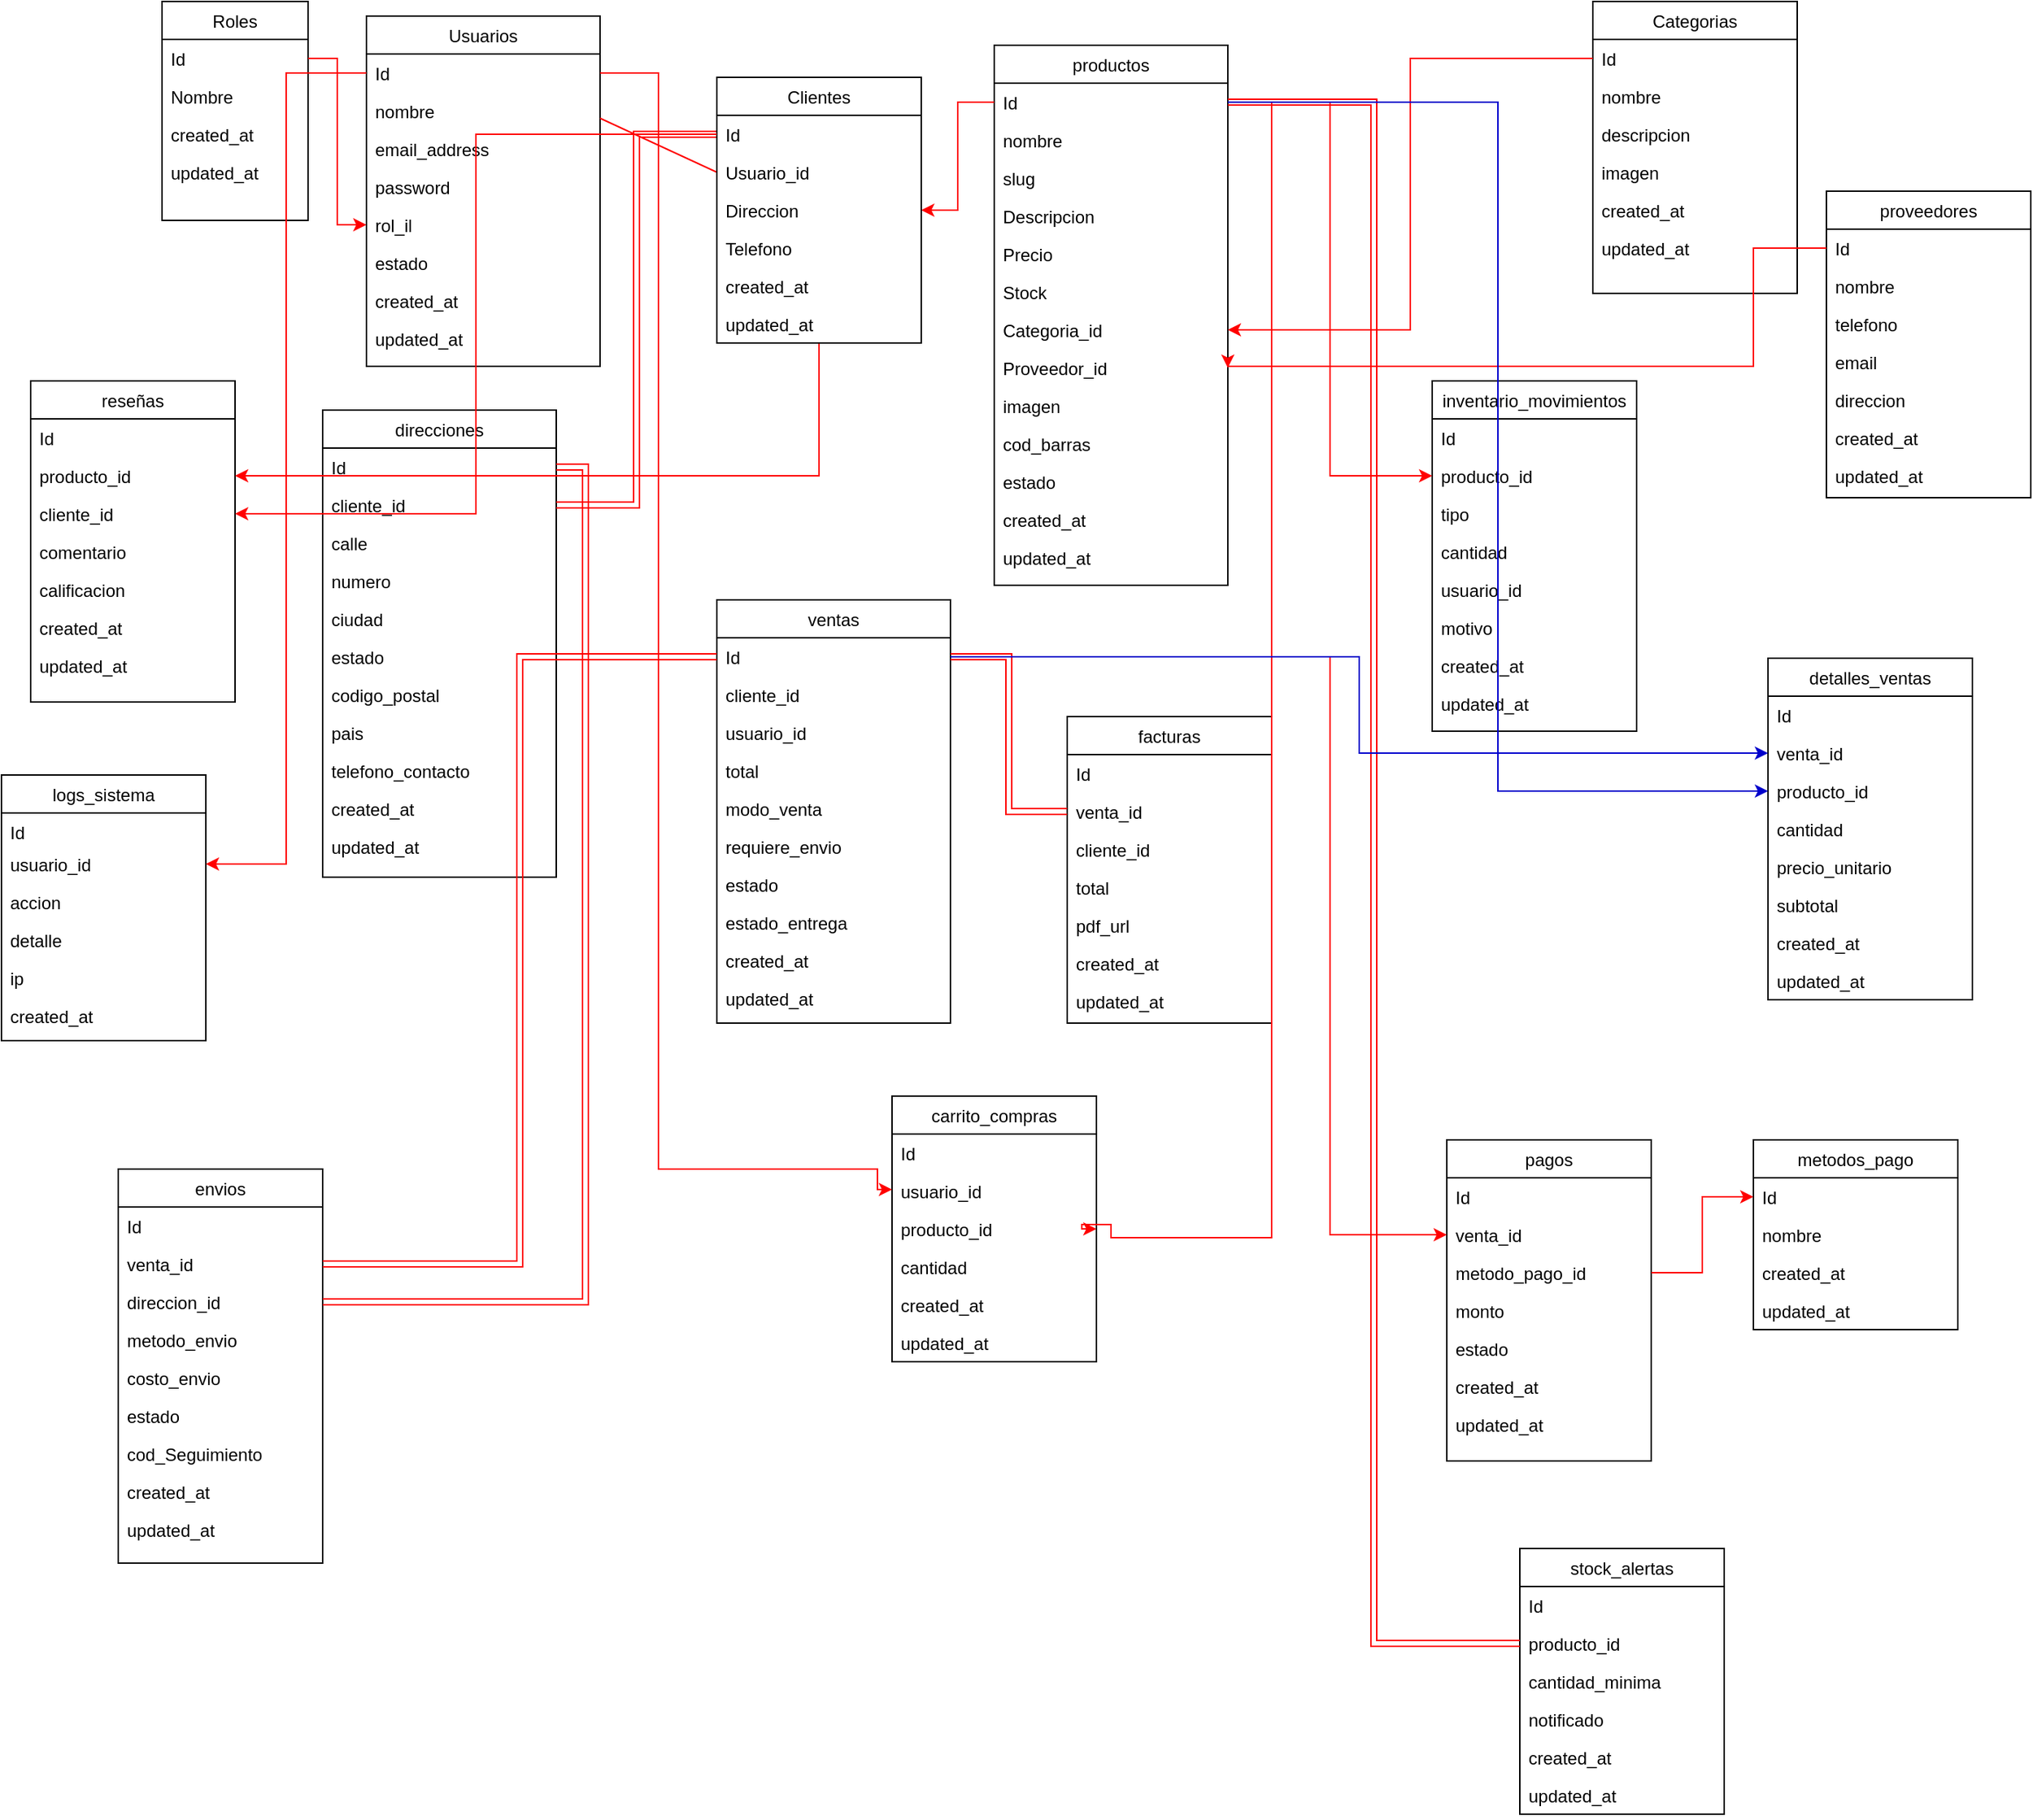 <mxfile version="26.1.3">
  <diagram id="C5RBs43oDa-KdzZeNtuy" name="Page-1">
    <mxGraphModel dx="3491" dy="952" grid="1" gridSize="10" guides="1" tooltips="1" connect="1" arrows="1" fold="1" page="1" pageScale="1" pageWidth="827" pageHeight="1169" math="0" shadow="0">
      <root>
        <mxCell id="WIyWlLk6GJQsqaUBKTNV-0" />
        <mxCell id="WIyWlLk6GJQsqaUBKTNV-1" parent="WIyWlLk6GJQsqaUBKTNV-0" />
        <mxCell id="zkfFHV4jXpPFQw0GAbJ--17" value="Usuarios" style="swimlane;fontStyle=0;align=center;verticalAlign=top;childLayout=stackLayout;horizontal=1;startSize=26;horizontalStack=0;resizeParent=1;resizeLast=0;collapsible=1;marginBottom=0;rounded=0;shadow=0;strokeWidth=1;" parent="WIyWlLk6GJQsqaUBKTNV-1" vertex="1">
          <mxGeometry x="-110" y="20" width="160" height="240" as="geometry">
            <mxRectangle x="550" y="140" width="160" height="26" as="alternateBounds" />
          </mxGeometry>
        </mxCell>
        <mxCell id="zkfFHV4jXpPFQw0GAbJ--18" value="Id" style="text;align=left;verticalAlign=top;spacingLeft=4;spacingRight=4;overflow=hidden;rotatable=0;points=[[0,0.5],[1,0.5]];portConstraint=eastwest;" parent="zkfFHV4jXpPFQw0GAbJ--17" vertex="1">
          <mxGeometry y="26" width="160" height="26" as="geometry" />
        </mxCell>
        <mxCell id="zkfFHV4jXpPFQw0GAbJ--19" value="nombre" style="text;align=left;verticalAlign=top;spacingLeft=4;spacingRight=4;overflow=hidden;rotatable=0;points=[[0,0.5],[1,0.5]];portConstraint=eastwest;rounded=0;shadow=0;html=0;" parent="zkfFHV4jXpPFQw0GAbJ--17" vertex="1">
          <mxGeometry y="52" width="160" height="26" as="geometry" />
        </mxCell>
        <mxCell id="zkfFHV4jXpPFQw0GAbJ--20" value="email_address" style="text;align=left;verticalAlign=top;spacingLeft=4;spacingRight=4;overflow=hidden;rotatable=0;points=[[0,0.5],[1,0.5]];portConstraint=eastwest;rounded=0;shadow=0;html=0;" parent="zkfFHV4jXpPFQw0GAbJ--17" vertex="1">
          <mxGeometry y="78" width="160" height="26" as="geometry" />
        </mxCell>
        <mxCell id="zkfFHV4jXpPFQw0GAbJ--21" value="password" style="text;align=left;verticalAlign=top;spacingLeft=4;spacingRight=4;overflow=hidden;rotatable=0;points=[[0,0.5],[1,0.5]];portConstraint=eastwest;rounded=0;shadow=0;html=0;" parent="zkfFHV4jXpPFQw0GAbJ--17" vertex="1">
          <mxGeometry y="104" width="160" height="26" as="geometry" />
        </mxCell>
        <mxCell id="zkfFHV4jXpPFQw0GAbJ--22" value="rol_il" style="text;align=left;verticalAlign=top;spacingLeft=4;spacingRight=4;overflow=hidden;rotatable=0;points=[[0,0.5],[1,0.5]];portConstraint=eastwest;rounded=0;shadow=0;html=0;" parent="zkfFHV4jXpPFQw0GAbJ--17" vertex="1">
          <mxGeometry y="130" width="160" height="26" as="geometry" />
        </mxCell>
        <mxCell id="zkfFHV4jXpPFQw0GAbJ--24" value="estado" style="text;align=left;verticalAlign=top;spacingLeft=4;spacingRight=4;overflow=hidden;rotatable=0;points=[[0,0.5],[1,0.5]];portConstraint=eastwest;" parent="zkfFHV4jXpPFQw0GAbJ--17" vertex="1">
          <mxGeometry y="156" width="160" height="26" as="geometry" />
        </mxCell>
        <mxCell id="zkfFHV4jXpPFQw0GAbJ--25" value="created_at" style="text;align=left;verticalAlign=top;spacingLeft=4;spacingRight=4;overflow=hidden;rotatable=0;points=[[0,0.5],[1,0.5]];portConstraint=eastwest;" parent="zkfFHV4jXpPFQw0GAbJ--17" vertex="1">
          <mxGeometry y="182" width="160" height="26" as="geometry" />
        </mxCell>
        <mxCell id="vxsUHAPqjCviAU_-XGuc-0" value="updated_at" style="text;align=left;verticalAlign=top;spacingLeft=4;spacingRight=4;overflow=hidden;rotatable=0;points=[[0,0.5],[1,0.5]];portConstraint=eastwest;" vertex="1" parent="zkfFHV4jXpPFQw0GAbJ--17">
          <mxGeometry y="208" width="160" height="26" as="geometry" />
        </mxCell>
        <mxCell id="vxsUHAPqjCviAU_-XGuc-2" value="productos" style="swimlane;fontStyle=0;align=center;verticalAlign=top;childLayout=stackLayout;horizontal=1;startSize=26;horizontalStack=0;resizeParent=1;resizeLast=0;collapsible=1;marginBottom=0;rounded=0;shadow=0;strokeWidth=1;" vertex="1" parent="WIyWlLk6GJQsqaUBKTNV-1">
          <mxGeometry x="320" y="40" width="160" height="370" as="geometry">
            <mxRectangle x="550" y="140" width="160" height="26" as="alternateBounds" />
          </mxGeometry>
        </mxCell>
        <mxCell id="vxsUHAPqjCviAU_-XGuc-3" value="Id" style="text;align=left;verticalAlign=top;spacingLeft=4;spacingRight=4;overflow=hidden;rotatable=0;points=[[0,0.5],[1,0.5]];portConstraint=eastwest;" vertex="1" parent="vxsUHAPqjCviAU_-XGuc-2">
          <mxGeometry y="26" width="160" height="26" as="geometry" />
        </mxCell>
        <mxCell id="vxsUHAPqjCviAU_-XGuc-4" value="nombre" style="text;align=left;verticalAlign=top;spacingLeft=4;spacingRight=4;overflow=hidden;rotatable=0;points=[[0,0.5],[1,0.5]];portConstraint=eastwest;rounded=0;shadow=0;html=0;" vertex="1" parent="vxsUHAPqjCviAU_-XGuc-2">
          <mxGeometry y="52" width="160" height="26" as="geometry" />
        </mxCell>
        <mxCell id="vxsUHAPqjCviAU_-XGuc-5" value="slug" style="text;align=left;verticalAlign=top;spacingLeft=4;spacingRight=4;overflow=hidden;rotatable=0;points=[[0,0.5],[1,0.5]];portConstraint=eastwest;rounded=0;shadow=0;html=0;" vertex="1" parent="vxsUHAPqjCviAU_-XGuc-2">
          <mxGeometry y="78" width="160" height="26" as="geometry" />
        </mxCell>
        <mxCell id="vxsUHAPqjCviAU_-XGuc-6" value="Descripcion" style="text;align=left;verticalAlign=top;spacingLeft=4;spacingRight=4;overflow=hidden;rotatable=0;points=[[0,0.5],[1,0.5]];portConstraint=eastwest;rounded=0;shadow=0;html=0;" vertex="1" parent="vxsUHAPqjCviAU_-XGuc-2">
          <mxGeometry y="104" width="160" height="26" as="geometry" />
        </mxCell>
        <mxCell id="vxsUHAPqjCviAU_-XGuc-7" value="Precio" style="text;align=left;verticalAlign=top;spacingLeft=4;spacingRight=4;overflow=hidden;rotatable=0;points=[[0,0.5],[1,0.5]];portConstraint=eastwest;rounded=0;shadow=0;html=0;" vertex="1" parent="vxsUHAPqjCviAU_-XGuc-2">
          <mxGeometry y="130" width="160" height="26" as="geometry" />
        </mxCell>
        <mxCell id="vxsUHAPqjCviAU_-XGuc-8" value="Stock" style="text;align=left;verticalAlign=top;spacingLeft=4;spacingRight=4;overflow=hidden;rotatable=0;points=[[0,0.5],[1,0.5]];portConstraint=eastwest;" vertex="1" parent="vxsUHAPqjCviAU_-XGuc-2">
          <mxGeometry y="156" width="160" height="26" as="geometry" />
        </mxCell>
        <mxCell id="vxsUHAPqjCviAU_-XGuc-9" value="Categoria_id" style="text;align=left;verticalAlign=top;spacingLeft=4;spacingRight=4;overflow=hidden;rotatable=0;points=[[0,0.5],[1,0.5]];portConstraint=eastwest;" vertex="1" parent="vxsUHAPqjCviAU_-XGuc-2">
          <mxGeometry y="182" width="160" height="26" as="geometry" />
        </mxCell>
        <mxCell id="vxsUHAPqjCviAU_-XGuc-10" value="Proveedor_id" style="text;align=left;verticalAlign=top;spacingLeft=4;spacingRight=4;overflow=hidden;rotatable=0;points=[[0,0.5],[1,0.5]];portConstraint=eastwest;" vertex="1" parent="vxsUHAPqjCviAU_-XGuc-2">
          <mxGeometry y="208" width="160" height="26" as="geometry" />
        </mxCell>
        <mxCell id="vxsUHAPqjCviAU_-XGuc-12" value="imagen" style="text;align=left;verticalAlign=top;spacingLeft=4;spacingRight=4;overflow=hidden;rotatable=0;points=[[0,0.5],[1,0.5]];portConstraint=eastwest;" vertex="1" parent="vxsUHAPqjCviAU_-XGuc-2">
          <mxGeometry y="234" width="160" height="26" as="geometry" />
        </mxCell>
        <mxCell id="vxsUHAPqjCviAU_-XGuc-13" value="cod_barras" style="text;align=left;verticalAlign=top;spacingLeft=4;spacingRight=4;overflow=hidden;rotatable=0;points=[[0,0.5],[1,0.5]];portConstraint=eastwest;" vertex="1" parent="vxsUHAPqjCviAU_-XGuc-2">
          <mxGeometry y="260" width="160" height="26" as="geometry" />
        </mxCell>
        <mxCell id="vxsUHAPqjCviAU_-XGuc-11" value="estado" style="text;align=left;verticalAlign=top;spacingLeft=4;spacingRight=4;overflow=hidden;rotatable=0;points=[[0,0.5],[1,0.5]];portConstraint=eastwest;" vertex="1" parent="vxsUHAPqjCviAU_-XGuc-2">
          <mxGeometry y="286" width="160" height="26" as="geometry" />
        </mxCell>
        <mxCell id="vxsUHAPqjCviAU_-XGuc-14" value="created_at" style="text;align=left;verticalAlign=top;spacingLeft=4;spacingRight=4;overflow=hidden;rotatable=0;points=[[0,0.5],[1,0.5]];portConstraint=eastwest;" vertex="1" parent="vxsUHAPqjCviAU_-XGuc-2">
          <mxGeometry y="312" width="160" height="26" as="geometry" />
        </mxCell>
        <mxCell id="vxsUHAPqjCviAU_-XGuc-15" value="updated_at" style="text;align=left;verticalAlign=top;spacingLeft=4;spacingRight=4;overflow=hidden;rotatable=0;points=[[0,0.5],[1,0.5]];portConstraint=eastwest;" vertex="1" parent="vxsUHAPqjCviAU_-XGuc-2">
          <mxGeometry y="338" width="160" height="26" as="geometry" />
        </mxCell>
        <mxCell id="vxsUHAPqjCviAU_-XGuc-16" value="direcciones" style="swimlane;fontStyle=0;align=center;verticalAlign=top;childLayout=stackLayout;horizontal=1;startSize=26;horizontalStack=0;resizeParent=1;resizeLast=0;collapsible=1;marginBottom=0;rounded=0;shadow=0;strokeWidth=1;" vertex="1" parent="WIyWlLk6GJQsqaUBKTNV-1">
          <mxGeometry x="-140" y="290" width="160" height="320" as="geometry">
            <mxRectangle x="550" y="140" width="160" height="26" as="alternateBounds" />
          </mxGeometry>
        </mxCell>
        <mxCell id="vxsUHAPqjCviAU_-XGuc-17" value="Id" style="text;align=left;verticalAlign=top;spacingLeft=4;spacingRight=4;overflow=hidden;rotatable=0;points=[[0,0.5],[1,0.5]];portConstraint=eastwest;" vertex="1" parent="vxsUHAPqjCviAU_-XGuc-16">
          <mxGeometry y="26" width="160" height="26" as="geometry" />
        </mxCell>
        <mxCell id="vxsUHAPqjCviAU_-XGuc-18" value="cliente_id" style="text;align=left;verticalAlign=top;spacingLeft=4;spacingRight=4;overflow=hidden;rotatable=0;points=[[0,0.5],[1,0.5]];portConstraint=eastwest;rounded=0;shadow=0;html=0;" vertex="1" parent="vxsUHAPqjCviAU_-XGuc-16">
          <mxGeometry y="52" width="160" height="26" as="geometry" />
        </mxCell>
        <mxCell id="vxsUHAPqjCviAU_-XGuc-19" value="calle" style="text;align=left;verticalAlign=top;spacingLeft=4;spacingRight=4;overflow=hidden;rotatable=0;points=[[0,0.5],[1,0.5]];portConstraint=eastwest;rounded=0;shadow=0;html=0;" vertex="1" parent="vxsUHAPqjCviAU_-XGuc-16">
          <mxGeometry y="78" width="160" height="26" as="geometry" />
        </mxCell>
        <mxCell id="vxsUHAPqjCviAU_-XGuc-20" value="numero" style="text;align=left;verticalAlign=top;spacingLeft=4;spacingRight=4;overflow=hidden;rotatable=0;points=[[0,0.5],[1,0.5]];portConstraint=eastwest;rounded=0;shadow=0;html=0;" vertex="1" parent="vxsUHAPqjCviAU_-XGuc-16">
          <mxGeometry y="104" width="160" height="26" as="geometry" />
        </mxCell>
        <mxCell id="vxsUHAPqjCviAU_-XGuc-21" value="ciudad" style="text;align=left;verticalAlign=top;spacingLeft=4;spacingRight=4;overflow=hidden;rotatable=0;points=[[0,0.5],[1,0.5]];portConstraint=eastwest;rounded=0;shadow=0;html=0;" vertex="1" parent="vxsUHAPqjCviAU_-XGuc-16">
          <mxGeometry y="130" width="160" height="26" as="geometry" />
        </mxCell>
        <mxCell id="vxsUHAPqjCviAU_-XGuc-22" value="estado" style="text;align=left;verticalAlign=top;spacingLeft=4;spacingRight=4;overflow=hidden;rotatable=0;points=[[0,0.5],[1,0.5]];portConstraint=eastwest;" vertex="1" parent="vxsUHAPqjCviAU_-XGuc-16">
          <mxGeometry y="156" width="160" height="26" as="geometry" />
        </mxCell>
        <mxCell id="vxsUHAPqjCviAU_-XGuc-23" value="codigo_postal" style="text;align=left;verticalAlign=top;spacingLeft=4;spacingRight=4;overflow=hidden;rotatable=0;points=[[0,0.5],[1,0.5]];portConstraint=eastwest;" vertex="1" parent="vxsUHAPqjCviAU_-XGuc-16">
          <mxGeometry y="182" width="160" height="26" as="geometry" />
        </mxCell>
        <mxCell id="vxsUHAPqjCviAU_-XGuc-24" value="pais" style="text;align=left;verticalAlign=top;spacingLeft=4;spacingRight=4;overflow=hidden;rotatable=0;points=[[0,0.5],[1,0.5]];portConstraint=eastwest;" vertex="1" parent="vxsUHAPqjCviAU_-XGuc-16">
          <mxGeometry y="208" width="160" height="26" as="geometry" />
        </mxCell>
        <mxCell id="vxsUHAPqjCviAU_-XGuc-25" value="telefono_contacto" style="text;align=left;verticalAlign=top;spacingLeft=4;spacingRight=4;overflow=hidden;rotatable=0;points=[[0,0.5],[1,0.5]];portConstraint=eastwest;" vertex="1" parent="vxsUHAPqjCviAU_-XGuc-16">
          <mxGeometry y="234" width="160" height="26" as="geometry" />
        </mxCell>
        <mxCell id="vxsUHAPqjCviAU_-XGuc-28" value="created_at" style="text;align=left;verticalAlign=top;spacingLeft=4;spacingRight=4;overflow=hidden;rotatable=0;points=[[0,0.5],[1,0.5]];portConstraint=eastwest;" vertex="1" parent="vxsUHAPqjCviAU_-XGuc-16">
          <mxGeometry y="260" width="160" height="26" as="geometry" />
        </mxCell>
        <mxCell id="vxsUHAPqjCviAU_-XGuc-29" value="updated_at" style="text;align=left;verticalAlign=top;spacingLeft=4;spacingRight=4;overflow=hidden;rotatable=0;points=[[0,0.5],[1,0.5]];portConstraint=eastwest;" vertex="1" parent="vxsUHAPqjCviAU_-XGuc-16">
          <mxGeometry y="286" width="160" height="26" as="geometry" />
        </mxCell>
        <mxCell id="vxsUHAPqjCviAU_-XGuc-30" value="ventas" style="swimlane;fontStyle=0;align=center;verticalAlign=top;childLayout=stackLayout;horizontal=1;startSize=26;horizontalStack=0;resizeParent=1;resizeLast=0;collapsible=1;marginBottom=0;rounded=0;shadow=0;strokeWidth=1;" vertex="1" parent="WIyWlLk6GJQsqaUBKTNV-1">
          <mxGeometry x="130" y="420" width="160" height="290" as="geometry">
            <mxRectangle x="550" y="140" width="160" height="26" as="alternateBounds" />
          </mxGeometry>
        </mxCell>
        <mxCell id="vxsUHAPqjCviAU_-XGuc-31" value="Id" style="text;align=left;verticalAlign=top;spacingLeft=4;spacingRight=4;overflow=hidden;rotatable=0;points=[[0,0.5],[1,0.5]];portConstraint=eastwest;" vertex="1" parent="vxsUHAPqjCviAU_-XGuc-30">
          <mxGeometry y="26" width="160" height="26" as="geometry" />
        </mxCell>
        <mxCell id="vxsUHAPqjCviAU_-XGuc-32" value="cliente_id" style="text;align=left;verticalAlign=top;spacingLeft=4;spacingRight=4;overflow=hidden;rotatable=0;points=[[0,0.5],[1,0.5]];portConstraint=eastwest;rounded=0;shadow=0;html=0;" vertex="1" parent="vxsUHAPqjCviAU_-XGuc-30">
          <mxGeometry y="52" width="160" height="26" as="geometry" />
        </mxCell>
        <mxCell id="vxsUHAPqjCviAU_-XGuc-33" value="usuario_id" style="text;align=left;verticalAlign=top;spacingLeft=4;spacingRight=4;overflow=hidden;rotatable=0;points=[[0,0.5],[1,0.5]];portConstraint=eastwest;rounded=0;shadow=0;html=0;" vertex="1" parent="vxsUHAPqjCviAU_-XGuc-30">
          <mxGeometry y="78" width="160" height="26" as="geometry" />
        </mxCell>
        <mxCell id="vxsUHAPqjCviAU_-XGuc-34" value="total" style="text;align=left;verticalAlign=top;spacingLeft=4;spacingRight=4;overflow=hidden;rotatable=0;points=[[0,0.5],[1,0.5]];portConstraint=eastwest;rounded=0;shadow=0;html=0;" vertex="1" parent="vxsUHAPqjCviAU_-XGuc-30">
          <mxGeometry y="104" width="160" height="26" as="geometry" />
        </mxCell>
        <mxCell id="vxsUHAPqjCviAU_-XGuc-35" value="modo_venta" style="text;align=left;verticalAlign=top;spacingLeft=4;spacingRight=4;overflow=hidden;rotatable=0;points=[[0,0.5],[1,0.5]];portConstraint=eastwest;rounded=0;shadow=0;html=0;" vertex="1" parent="vxsUHAPqjCviAU_-XGuc-30">
          <mxGeometry y="130" width="160" height="26" as="geometry" />
        </mxCell>
        <mxCell id="vxsUHAPqjCviAU_-XGuc-36" value="requiere_envio" style="text;align=left;verticalAlign=top;spacingLeft=4;spacingRight=4;overflow=hidden;rotatable=0;points=[[0,0.5],[1,0.5]];portConstraint=eastwest;" vertex="1" parent="vxsUHAPqjCviAU_-XGuc-30">
          <mxGeometry y="156" width="160" height="26" as="geometry" />
        </mxCell>
        <mxCell id="vxsUHAPqjCviAU_-XGuc-37" value="estado" style="text;align=left;verticalAlign=top;spacingLeft=4;spacingRight=4;overflow=hidden;rotatable=0;points=[[0,0.5],[1,0.5]];portConstraint=eastwest;" vertex="1" parent="vxsUHAPqjCviAU_-XGuc-30">
          <mxGeometry y="182" width="160" height="26" as="geometry" />
        </mxCell>
        <mxCell id="vxsUHAPqjCviAU_-XGuc-38" value="estado_entrega" style="text;align=left;verticalAlign=top;spacingLeft=4;spacingRight=4;overflow=hidden;rotatable=0;points=[[0,0.5],[1,0.5]];portConstraint=eastwest;" vertex="1" parent="vxsUHAPqjCviAU_-XGuc-30">
          <mxGeometry y="208" width="160" height="26" as="geometry" />
        </mxCell>
        <mxCell id="vxsUHAPqjCviAU_-XGuc-40" value="created_at" style="text;align=left;verticalAlign=top;spacingLeft=4;spacingRight=4;overflow=hidden;rotatable=0;points=[[0,0.5],[1,0.5]];portConstraint=eastwest;" vertex="1" parent="vxsUHAPqjCviAU_-XGuc-30">
          <mxGeometry y="234" width="160" height="26" as="geometry" />
        </mxCell>
        <mxCell id="vxsUHAPqjCviAU_-XGuc-41" value="updated_at" style="text;align=left;verticalAlign=top;spacingLeft=4;spacingRight=4;overflow=hidden;rotatable=0;points=[[0,0.5],[1,0.5]];portConstraint=eastwest;" vertex="1" parent="vxsUHAPqjCviAU_-XGuc-30">
          <mxGeometry y="260" width="160" height="26" as="geometry" />
        </mxCell>
        <mxCell id="vxsUHAPqjCviAU_-XGuc-42" value="inventario_movimientos" style="swimlane;fontStyle=0;align=center;verticalAlign=top;childLayout=stackLayout;horizontal=1;startSize=26;horizontalStack=0;resizeParent=1;resizeLast=0;collapsible=1;marginBottom=0;rounded=0;shadow=0;strokeWidth=1;" vertex="1" parent="WIyWlLk6GJQsqaUBKTNV-1">
          <mxGeometry x="620" y="270" width="140" height="240" as="geometry">
            <mxRectangle x="550" y="140" width="160" height="26" as="alternateBounds" />
          </mxGeometry>
        </mxCell>
        <mxCell id="vxsUHAPqjCviAU_-XGuc-43" value="Id" style="text;align=left;verticalAlign=top;spacingLeft=4;spacingRight=4;overflow=hidden;rotatable=0;points=[[0,0.5],[1,0.5]];portConstraint=eastwest;" vertex="1" parent="vxsUHAPqjCviAU_-XGuc-42">
          <mxGeometry y="26" width="140" height="26" as="geometry" />
        </mxCell>
        <mxCell id="vxsUHAPqjCviAU_-XGuc-44" value="producto_id" style="text;align=left;verticalAlign=top;spacingLeft=4;spacingRight=4;overflow=hidden;rotatable=0;points=[[0,0.5],[1,0.5]];portConstraint=eastwest;rounded=0;shadow=0;html=0;" vertex="1" parent="vxsUHAPqjCviAU_-XGuc-42">
          <mxGeometry y="52" width="140" height="26" as="geometry" />
        </mxCell>
        <mxCell id="vxsUHAPqjCviAU_-XGuc-45" value="tipo" style="text;align=left;verticalAlign=top;spacingLeft=4;spacingRight=4;overflow=hidden;rotatable=0;points=[[0,0.5],[1,0.5]];portConstraint=eastwest;rounded=0;shadow=0;html=0;" vertex="1" parent="vxsUHAPqjCviAU_-XGuc-42">
          <mxGeometry y="78" width="140" height="26" as="geometry" />
        </mxCell>
        <mxCell id="vxsUHAPqjCviAU_-XGuc-46" value="cantidad" style="text;align=left;verticalAlign=top;spacingLeft=4;spacingRight=4;overflow=hidden;rotatable=0;points=[[0,0.5],[1,0.5]];portConstraint=eastwest;rounded=0;shadow=0;html=0;" vertex="1" parent="vxsUHAPqjCviAU_-XGuc-42">
          <mxGeometry y="104" width="140" height="26" as="geometry" />
        </mxCell>
        <mxCell id="vxsUHAPqjCviAU_-XGuc-47" value="usuario_id" style="text;align=left;verticalAlign=top;spacingLeft=4;spacingRight=4;overflow=hidden;rotatable=0;points=[[0,0.5],[1,0.5]];portConstraint=eastwest;rounded=0;shadow=0;html=0;" vertex="1" parent="vxsUHAPqjCviAU_-XGuc-42">
          <mxGeometry y="130" width="140" height="26" as="geometry" />
        </mxCell>
        <mxCell id="vxsUHAPqjCviAU_-XGuc-48" value="motivo" style="text;align=left;verticalAlign=top;spacingLeft=4;spacingRight=4;overflow=hidden;rotatable=0;points=[[0,0.5],[1,0.5]];portConstraint=eastwest;" vertex="1" parent="vxsUHAPqjCviAU_-XGuc-42">
          <mxGeometry y="156" width="140" height="26" as="geometry" />
        </mxCell>
        <mxCell id="vxsUHAPqjCviAU_-XGuc-51" value="created_at" style="text;align=left;verticalAlign=top;spacingLeft=4;spacingRight=4;overflow=hidden;rotatable=0;points=[[0,0.5],[1,0.5]];portConstraint=eastwest;" vertex="1" parent="vxsUHAPqjCviAU_-XGuc-42">
          <mxGeometry y="182" width="140" height="26" as="geometry" />
        </mxCell>
        <mxCell id="vxsUHAPqjCviAU_-XGuc-52" value="updated_at" style="text;align=left;verticalAlign=top;spacingLeft=4;spacingRight=4;overflow=hidden;rotatable=0;points=[[0,0.5],[1,0.5]];portConstraint=eastwest;" vertex="1" parent="vxsUHAPqjCviAU_-XGuc-42">
          <mxGeometry y="208" width="140" height="26" as="geometry" />
        </mxCell>
        <mxCell id="vxsUHAPqjCviAU_-XGuc-53" value="Roles" style="swimlane;fontStyle=0;align=center;verticalAlign=top;childLayout=stackLayout;horizontal=1;startSize=26;horizontalStack=0;resizeParent=1;resizeLast=0;collapsible=1;marginBottom=0;rounded=0;shadow=0;strokeWidth=1;" vertex="1" parent="WIyWlLk6GJQsqaUBKTNV-1">
          <mxGeometry x="-250" y="10" width="100" height="150" as="geometry">
            <mxRectangle x="550" y="140" width="160" height="26" as="alternateBounds" />
          </mxGeometry>
        </mxCell>
        <mxCell id="vxsUHAPqjCviAU_-XGuc-54" value="Id" style="text;align=left;verticalAlign=top;spacingLeft=4;spacingRight=4;overflow=hidden;rotatable=0;points=[[0,0.5],[1,0.5]];portConstraint=eastwest;" vertex="1" parent="vxsUHAPqjCviAU_-XGuc-53">
          <mxGeometry y="26" width="100" height="26" as="geometry" />
        </mxCell>
        <mxCell id="vxsUHAPqjCviAU_-XGuc-55" value="Nombre" style="text;align=left;verticalAlign=top;spacingLeft=4;spacingRight=4;overflow=hidden;rotatable=0;points=[[0,0.5],[1,0.5]];portConstraint=eastwest;rounded=0;shadow=0;html=0;" vertex="1" parent="vxsUHAPqjCviAU_-XGuc-53">
          <mxGeometry y="52" width="100" height="26" as="geometry" />
        </mxCell>
        <mxCell id="vxsUHAPqjCviAU_-XGuc-60" value="created_at" style="text;align=left;verticalAlign=top;spacingLeft=4;spacingRight=4;overflow=hidden;rotatable=0;points=[[0,0.5],[1,0.5]];portConstraint=eastwest;" vertex="1" parent="vxsUHAPqjCviAU_-XGuc-53">
          <mxGeometry y="78" width="100" height="26" as="geometry" />
        </mxCell>
        <mxCell id="vxsUHAPqjCviAU_-XGuc-61" value="updated_at" style="text;align=left;verticalAlign=top;spacingLeft=4;spacingRight=4;overflow=hidden;rotatable=0;points=[[0,0.5],[1,0.5]];portConstraint=eastwest;" vertex="1" parent="vxsUHAPqjCviAU_-XGuc-53">
          <mxGeometry y="104" width="100" height="26" as="geometry" />
        </mxCell>
        <mxCell id="vxsUHAPqjCviAU_-XGuc-63" value="reseñas" style="swimlane;fontStyle=0;align=center;verticalAlign=top;childLayout=stackLayout;horizontal=1;startSize=26;horizontalStack=0;resizeParent=1;resizeLast=0;collapsible=1;marginBottom=0;rounded=0;shadow=0;strokeWidth=1;" vertex="1" parent="WIyWlLk6GJQsqaUBKTNV-1">
          <mxGeometry x="-340" y="270" width="140" height="220" as="geometry">
            <mxRectangle x="550" y="140" width="160" height="26" as="alternateBounds" />
          </mxGeometry>
        </mxCell>
        <mxCell id="vxsUHAPqjCviAU_-XGuc-64" value="Id" style="text;align=left;verticalAlign=top;spacingLeft=4;spacingRight=4;overflow=hidden;rotatable=0;points=[[0,0.5],[1,0.5]];portConstraint=eastwest;" vertex="1" parent="vxsUHAPqjCviAU_-XGuc-63">
          <mxGeometry y="26" width="140" height="26" as="geometry" />
        </mxCell>
        <mxCell id="vxsUHAPqjCviAU_-XGuc-65" value="producto_id" style="text;align=left;verticalAlign=top;spacingLeft=4;spacingRight=4;overflow=hidden;rotatable=0;points=[[0,0.5],[1,0.5]];portConstraint=eastwest;rounded=0;shadow=0;html=0;" vertex="1" parent="vxsUHAPqjCviAU_-XGuc-63">
          <mxGeometry y="52" width="140" height="26" as="geometry" />
        </mxCell>
        <mxCell id="vxsUHAPqjCviAU_-XGuc-66" value="cliente_id" style="text;align=left;verticalAlign=top;spacingLeft=4;spacingRight=4;overflow=hidden;rotatable=0;points=[[0,0.5],[1,0.5]];portConstraint=eastwest;rounded=0;shadow=0;html=0;" vertex="1" parent="vxsUHAPqjCviAU_-XGuc-63">
          <mxGeometry y="78" width="140" height="26" as="geometry" />
        </mxCell>
        <mxCell id="vxsUHAPqjCviAU_-XGuc-67" value="comentario" style="text;align=left;verticalAlign=top;spacingLeft=4;spacingRight=4;overflow=hidden;rotatable=0;points=[[0,0.5],[1,0.5]];portConstraint=eastwest;rounded=0;shadow=0;html=0;" vertex="1" parent="vxsUHAPqjCviAU_-XGuc-63">
          <mxGeometry y="104" width="140" height="26" as="geometry" />
        </mxCell>
        <mxCell id="vxsUHAPqjCviAU_-XGuc-68" value="calificacion" style="text;align=left;verticalAlign=top;spacingLeft=4;spacingRight=4;overflow=hidden;rotatable=0;points=[[0,0.5],[1,0.5]];portConstraint=eastwest;rounded=0;shadow=0;html=0;" vertex="1" parent="vxsUHAPqjCviAU_-XGuc-63">
          <mxGeometry y="130" width="140" height="26" as="geometry" />
        </mxCell>
        <mxCell id="vxsUHAPqjCviAU_-XGuc-69" value="created_at" style="text;align=left;verticalAlign=top;spacingLeft=4;spacingRight=4;overflow=hidden;rotatable=0;points=[[0,0.5],[1,0.5]];portConstraint=eastwest;" vertex="1" parent="vxsUHAPqjCviAU_-XGuc-63">
          <mxGeometry y="156" width="140" height="26" as="geometry" />
        </mxCell>
        <mxCell id="vxsUHAPqjCviAU_-XGuc-70" value="updated_at" style="text;align=left;verticalAlign=top;spacingLeft=4;spacingRight=4;overflow=hidden;rotatable=0;points=[[0,0.5],[1,0.5]];portConstraint=eastwest;" vertex="1" parent="vxsUHAPqjCviAU_-XGuc-63">
          <mxGeometry y="182" width="140" height="26" as="geometry" />
        </mxCell>
        <mxCell id="vxsUHAPqjCviAU_-XGuc-72" value="envios" style="swimlane;fontStyle=0;align=center;verticalAlign=top;childLayout=stackLayout;horizontal=1;startSize=26;horizontalStack=0;resizeParent=1;resizeLast=0;collapsible=1;marginBottom=0;rounded=0;shadow=0;strokeWidth=1;" vertex="1" parent="WIyWlLk6GJQsqaUBKTNV-1">
          <mxGeometry x="-280" y="810" width="140" height="270" as="geometry">
            <mxRectangle x="550" y="140" width="160" height="26" as="alternateBounds" />
          </mxGeometry>
        </mxCell>
        <mxCell id="vxsUHAPqjCviAU_-XGuc-73" value="Id" style="text;align=left;verticalAlign=top;spacingLeft=4;spacingRight=4;overflow=hidden;rotatable=0;points=[[0,0.5],[1,0.5]];portConstraint=eastwest;" vertex="1" parent="vxsUHAPqjCviAU_-XGuc-72">
          <mxGeometry y="26" width="140" height="26" as="geometry" />
        </mxCell>
        <mxCell id="vxsUHAPqjCviAU_-XGuc-74" value="venta_id" style="text;align=left;verticalAlign=top;spacingLeft=4;spacingRight=4;overflow=hidden;rotatable=0;points=[[0,0.5],[1,0.5]];portConstraint=eastwest;rounded=0;shadow=0;html=0;" vertex="1" parent="vxsUHAPqjCviAU_-XGuc-72">
          <mxGeometry y="52" width="140" height="26" as="geometry" />
        </mxCell>
        <mxCell id="vxsUHAPqjCviAU_-XGuc-75" value="direccion_id" style="text;align=left;verticalAlign=top;spacingLeft=4;spacingRight=4;overflow=hidden;rotatable=0;points=[[0,0.5],[1,0.5]];portConstraint=eastwest;rounded=0;shadow=0;html=0;" vertex="1" parent="vxsUHAPqjCviAU_-XGuc-72">
          <mxGeometry y="78" width="140" height="26" as="geometry" />
        </mxCell>
        <mxCell id="vxsUHAPqjCviAU_-XGuc-76" value="metodo_envio" style="text;align=left;verticalAlign=top;spacingLeft=4;spacingRight=4;overflow=hidden;rotatable=0;points=[[0,0.5],[1,0.5]];portConstraint=eastwest;rounded=0;shadow=0;html=0;" vertex="1" parent="vxsUHAPqjCviAU_-XGuc-72">
          <mxGeometry y="104" width="140" height="26" as="geometry" />
        </mxCell>
        <mxCell id="vxsUHAPqjCviAU_-XGuc-77" value="costo_envio" style="text;align=left;verticalAlign=top;spacingLeft=4;spacingRight=4;overflow=hidden;rotatable=0;points=[[0,0.5],[1,0.5]];portConstraint=eastwest;rounded=0;shadow=0;html=0;" vertex="1" parent="vxsUHAPqjCviAU_-XGuc-72">
          <mxGeometry y="130" width="140" height="26" as="geometry" />
        </mxCell>
        <mxCell id="vxsUHAPqjCviAU_-XGuc-78" value="estado" style="text;align=left;verticalAlign=top;spacingLeft=4;spacingRight=4;overflow=hidden;rotatable=0;points=[[0,0.5],[1,0.5]];portConstraint=eastwest;" vertex="1" parent="vxsUHAPqjCviAU_-XGuc-72">
          <mxGeometry y="156" width="140" height="26" as="geometry" />
        </mxCell>
        <mxCell id="vxsUHAPqjCviAU_-XGuc-79" value="cod_Seguimiento" style="text;align=left;verticalAlign=top;spacingLeft=4;spacingRight=4;overflow=hidden;rotatable=0;points=[[0,0.5],[1,0.5]];portConstraint=eastwest;" vertex="1" parent="vxsUHAPqjCviAU_-XGuc-72">
          <mxGeometry y="182" width="140" height="26" as="geometry" />
        </mxCell>
        <mxCell id="vxsUHAPqjCviAU_-XGuc-80" value="created_at" style="text;align=left;verticalAlign=top;spacingLeft=4;spacingRight=4;overflow=hidden;rotatable=0;points=[[0,0.5],[1,0.5]];portConstraint=eastwest;" vertex="1" parent="vxsUHAPqjCviAU_-XGuc-72">
          <mxGeometry y="208" width="140" height="26" as="geometry" />
        </mxCell>
        <mxCell id="vxsUHAPqjCviAU_-XGuc-81" value="updated_at" style="text;align=left;verticalAlign=top;spacingLeft=4;spacingRight=4;overflow=hidden;rotatable=0;points=[[0,0.5],[1,0.5]];portConstraint=eastwest;" vertex="1" parent="vxsUHAPqjCviAU_-XGuc-72">
          <mxGeometry y="234" width="140" height="26" as="geometry" />
        </mxCell>
        <mxCell id="vxsUHAPqjCviAU_-XGuc-82" value="detalles_ventas" style="swimlane;fontStyle=0;align=center;verticalAlign=top;childLayout=stackLayout;horizontal=1;startSize=26;horizontalStack=0;resizeParent=1;resizeLast=0;collapsible=1;marginBottom=0;rounded=0;shadow=0;strokeWidth=1;" vertex="1" parent="WIyWlLk6GJQsqaUBKTNV-1">
          <mxGeometry x="850" y="460" width="140" height="234" as="geometry">
            <mxRectangle x="550" y="140" width="160" height="26" as="alternateBounds" />
          </mxGeometry>
        </mxCell>
        <mxCell id="vxsUHAPqjCviAU_-XGuc-83" value="Id" style="text;align=left;verticalAlign=top;spacingLeft=4;spacingRight=4;overflow=hidden;rotatable=0;points=[[0,0.5],[1,0.5]];portConstraint=eastwest;" vertex="1" parent="vxsUHAPqjCviAU_-XGuc-82">
          <mxGeometry y="26" width="140" height="26" as="geometry" />
        </mxCell>
        <mxCell id="vxsUHAPqjCviAU_-XGuc-84" value="venta_id" style="text;align=left;verticalAlign=top;spacingLeft=4;spacingRight=4;overflow=hidden;rotatable=0;points=[[0,0.5],[1,0.5]];portConstraint=eastwest;rounded=0;shadow=0;html=0;" vertex="1" parent="vxsUHAPqjCviAU_-XGuc-82">
          <mxGeometry y="52" width="140" height="26" as="geometry" />
        </mxCell>
        <mxCell id="vxsUHAPqjCviAU_-XGuc-85" value="producto_id" style="text;align=left;verticalAlign=top;spacingLeft=4;spacingRight=4;overflow=hidden;rotatable=0;points=[[0,0.5],[1,0.5]];portConstraint=eastwest;rounded=0;shadow=0;html=0;" vertex="1" parent="vxsUHAPqjCviAU_-XGuc-82">
          <mxGeometry y="78" width="140" height="26" as="geometry" />
        </mxCell>
        <mxCell id="vxsUHAPqjCviAU_-XGuc-86" value="cantidad" style="text;align=left;verticalAlign=top;spacingLeft=4;spacingRight=4;overflow=hidden;rotatable=0;points=[[0,0.5],[1,0.5]];portConstraint=eastwest;rounded=0;shadow=0;html=0;" vertex="1" parent="vxsUHAPqjCviAU_-XGuc-82">
          <mxGeometry y="104" width="140" height="26" as="geometry" />
        </mxCell>
        <mxCell id="vxsUHAPqjCviAU_-XGuc-87" value="precio_unitario" style="text;align=left;verticalAlign=top;spacingLeft=4;spacingRight=4;overflow=hidden;rotatable=0;points=[[0,0.5],[1,0.5]];portConstraint=eastwest;rounded=0;shadow=0;html=0;" vertex="1" parent="vxsUHAPqjCviAU_-XGuc-82">
          <mxGeometry y="130" width="140" height="26" as="geometry" />
        </mxCell>
        <mxCell id="vxsUHAPqjCviAU_-XGuc-88" value="subtotal" style="text;align=left;verticalAlign=top;spacingLeft=4;spacingRight=4;overflow=hidden;rotatable=0;points=[[0,0.5],[1,0.5]];portConstraint=eastwest;" vertex="1" parent="vxsUHAPqjCviAU_-XGuc-82">
          <mxGeometry y="156" width="140" height="26" as="geometry" />
        </mxCell>
        <mxCell id="vxsUHAPqjCviAU_-XGuc-90" value="created_at" style="text;align=left;verticalAlign=top;spacingLeft=4;spacingRight=4;overflow=hidden;rotatable=0;points=[[0,0.5],[1,0.5]];portConstraint=eastwest;" vertex="1" parent="vxsUHAPqjCviAU_-XGuc-82">
          <mxGeometry y="182" width="140" height="26" as="geometry" />
        </mxCell>
        <mxCell id="vxsUHAPqjCviAU_-XGuc-91" value="updated_at" style="text;align=left;verticalAlign=top;spacingLeft=4;spacingRight=4;overflow=hidden;rotatable=0;points=[[0,0.5],[1,0.5]];portConstraint=eastwest;" vertex="1" parent="vxsUHAPqjCviAU_-XGuc-82">
          <mxGeometry y="208" width="140" height="26" as="geometry" />
        </mxCell>
        <mxCell id="vxsUHAPqjCviAU_-XGuc-92" value="proveedores" style="swimlane;fontStyle=0;align=center;verticalAlign=top;childLayout=stackLayout;horizontal=1;startSize=26;horizontalStack=0;resizeParent=1;resizeLast=0;collapsible=1;marginBottom=0;rounded=0;shadow=0;strokeWidth=1;" vertex="1" parent="WIyWlLk6GJQsqaUBKTNV-1">
          <mxGeometry x="890" y="140" width="140" height="210" as="geometry">
            <mxRectangle x="550" y="140" width="160" height="26" as="alternateBounds" />
          </mxGeometry>
        </mxCell>
        <mxCell id="vxsUHAPqjCviAU_-XGuc-93" value="Id" style="text;align=left;verticalAlign=top;spacingLeft=4;spacingRight=4;overflow=hidden;rotatable=0;points=[[0,0.5],[1,0.5]];portConstraint=eastwest;" vertex="1" parent="vxsUHAPqjCviAU_-XGuc-92">
          <mxGeometry y="26" width="140" height="26" as="geometry" />
        </mxCell>
        <mxCell id="vxsUHAPqjCviAU_-XGuc-94" value="nombre" style="text;align=left;verticalAlign=top;spacingLeft=4;spacingRight=4;overflow=hidden;rotatable=0;points=[[0,0.5],[1,0.5]];portConstraint=eastwest;rounded=0;shadow=0;html=0;" vertex="1" parent="vxsUHAPqjCviAU_-XGuc-92">
          <mxGeometry y="52" width="140" height="26" as="geometry" />
        </mxCell>
        <mxCell id="vxsUHAPqjCviAU_-XGuc-95" value="telefono" style="text;align=left;verticalAlign=top;spacingLeft=4;spacingRight=4;overflow=hidden;rotatable=0;points=[[0,0.5],[1,0.5]];portConstraint=eastwest;rounded=0;shadow=0;html=0;" vertex="1" parent="vxsUHAPqjCviAU_-XGuc-92">
          <mxGeometry y="78" width="140" height="26" as="geometry" />
        </mxCell>
        <mxCell id="vxsUHAPqjCviAU_-XGuc-96" value="email" style="text;align=left;verticalAlign=top;spacingLeft=4;spacingRight=4;overflow=hidden;rotatable=0;points=[[0,0.5],[1,0.5]];portConstraint=eastwest;rounded=0;shadow=0;html=0;" vertex="1" parent="vxsUHAPqjCviAU_-XGuc-92">
          <mxGeometry y="104" width="140" height="26" as="geometry" />
        </mxCell>
        <mxCell id="vxsUHAPqjCviAU_-XGuc-97" value="direccion" style="text;align=left;verticalAlign=top;spacingLeft=4;spacingRight=4;overflow=hidden;rotatable=0;points=[[0,0.5],[1,0.5]];portConstraint=eastwest;rounded=0;shadow=0;html=0;" vertex="1" parent="vxsUHAPqjCviAU_-XGuc-92">
          <mxGeometry y="130" width="140" height="26" as="geometry" />
        </mxCell>
        <mxCell id="vxsUHAPqjCviAU_-XGuc-99" value="created_at" style="text;align=left;verticalAlign=top;spacingLeft=4;spacingRight=4;overflow=hidden;rotatable=0;points=[[0,0.5],[1,0.5]];portConstraint=eastwest;" vertex="1" parent="vxsUHAPqjCviAU_-XGuc-92">
          <mxGeometry y="156" width="140" height="26" as="geometry" />
        </mxCell>
        <mxCell id="vxsUHAPqjCviAU_-XGuc-100" value="updated_at" style="text;align=left;verticalAlign=top;spacingLeft=4;spacingRight=4;overflow=hidden;rotatable=0;points=[[0,0.5],[1,0.5]];portConstraint=eastwest;" vertex="1" parent="vxsUHAPqjCviAU_-XGuc-92">
          <mxGeometry y="182" width="140" height="26" as="geometry" />
        </mxCell>
        <mxCell id="vxsUHAPqjCviAU_-XGuc-101" value="metodos_pago" style="swimlane;fontStyle=0;align=center;verticalAlign=top;childLayout=stackLayout;horizontal=1;startSize=26;horizontalStack=0;resizeParent=1;resizeLast=0;collapsible=1;marginBottom=0;rounded=0;shadow=0;strokeWidth=1;" vertex="1" parent="WIyWlLk6GJQsqaUBKTNV-1">
          <mxGeometry x="840" y="790" width="140" height="130" as="geometry">
            <mxRectangle x="550" y="140" width="160" height="26" as="alternateBounds" />
          </mxGeometry>
        </mxCell>
        <mxCell id="vxsUHAPqjCviAU_-XGuc-102" value="Id" style="text;align=left;verticalAlign=top;spacingLeft=4;spacingRight=4;overflow=hidden;rotatable=0;points=[[0,0.5],[1,0.5]];portConstraint=eastwest;" vertex="1" parent="vxsUHAPqjCviAU_-XGuc-101">
          <mxGeometry y="26" width="140" height="26" as="geometry" />
        </mxCell>
        <mxCell id="vxsUHAPqjCviAU_-XGuc-103" value="nombre" style="text;align=left;verticalAlign=top;spacingLeft=4;spacingRight=4;overflow=hidden;rotatable=0;points=[[0,0.5],[1,0.5]];portConstraint=eastwest;rounded=0;shadow=0;html=0;" vertex="1" parent="vxsUHAPqjCviAU_-XGuc-101">
          <mxGeometry y="52" width="140" height="26" as="geometry" />
        </mxCell>
        <mxCell id="vxsUHAPqjCviAU_-XGuc-107" value="created_at" style="text;align=left;verticalAlign=top;spacingLeft=4;spacingRight=4;overflow=hidden;rotatable=0;points=[[0,0.5],[1,0.5]];portConstraint=eastwest;" vertex="1" parent="vxsUHAPqjCviAU_-XGuc-101">
          <mxGeometry y="78" width="140" height="26" as="geometry" />
        </mxCell>
        <mxCell id="vxsUHAPqjCviAU_-XGuc-108" value="updated_at" style="text;align=left;verticalAlign=top;spacingLeft=4;spacingRight=4;overflow=hidden;rotatable=0;points=[[0,0.5],[1,0.5]];portConstraint=eastwest;" vertex="1" parent="vxsUHAPqjCviAU_-XGuc-101">
          <mxGeometry y="104" width="140" height="26" as="geometry" />
        </mxCell>
        <mxCell id="vxsUHAPqjCviAU_-XGuc-109" value="Categorias" style="swimlane;fontStyle=0;align=center;verticalAlign=top;childLayout=stackLayout;horizontal=1;startSize=26;horizontalStack=0;resizeParent=1;resizeLast=0;collapsible=1;marginBottom=0;rounded=0;shadow=0;strokeWidth=1;" vertex="1" parent="WIyWlLk6GJQsqaUBKTNV-1">
          <mxGeometry x="730" y="10" width="140" height="200" as="geometry">
            <mxRectangle x="550" y="140" width="160" height="26" as="alternateBounds" />
          </mxGeometry>
        </mxCell>
        <mxCell id="vxsUHAPqjCviAU_-XGuc-110" value="Id" style="text;align=left;verticalAlign=top;spacingLeft=4;spacingRight=4;overflow=hidden;rotatable=0;points=[[0,0.5],[1,0.5]];portConstraint=eastwest;" vertex="1" parent="vxsUHAPqjCviAU_-XGuc-109">
          <mxGeometry y="26" width="140" height="26" as="geometry" />
        </mxCell>
        <mxCell id="vxsUHAPqjCviAU_-XGuc-111" value="nombre" style="text;align=left;verticalAlign=top;spacingLeft=4;spacingRight=4;overflow=hidden;rotatable=0;points=[[0,0.5],[1,0.5]];portConstraint=eastwest;rounded=0;shadow=0;html=0;" vertex="1" parent="vxsUHAPqjCviAU_-XGuc-109">
          <mxGeometry y="52" width="140" height="26" as="geometry" />
        </mxCell>
        <mxCell id="vxsUHAPqjCviAU_-XGuc-112" value="descripcion" style="text;align=left;verticalAlign=top;spacingLeft=4;spacingRight=4;overflow=hidden;rotatable=0;points=[[0,0.5],[1,0.5]];portConstraint=eastwest;rounded=0;shadow=0;html=0;" vertex="1" parent="vxsUHAPqjCviAU_-XGuc-109">
          <mxGeometry y="78" width="140" height="26" as="geometry" />
        </mxCell>
        <mxCell id="vxsUHAPqjCviAU_-XGuc-113" value="imagen" style="text;align=left;verticalAlign=top;spacingLeft=4;spacingRight=4;overflow=hidden;rotatable=0;points=[[0,0.5],[1,0.5]];portConstraint=eastwest;rounded=0;shadow=0;html=0;" vertex="1" parent="vxsUHAPqjCviAU_-XGuc-109">
          <mxGeometry y="104" width="140" height="26" as="geometry" />
        </mxCell>
        <mxCell id="vxsUHAPqjCviAU_-XGuc-117" value="created_at" style="text;align=left;verticalAlign=top;spacingLeft=4;spacingRight=4;overflow=hidden;rotatable=0;points=[[0,0.5],[1,0.5]];portConstraint=eastwest;" vertex="1" parent="vxsUHAPqjCviAU_-XGuc-109">
          <mxGeometry y="130" width="140" height="26" as="geometry" />
        </mxCell>
        <mxCell id="vxsUHAPqjCviAU_-XGuc-118" value="updated_at" style="text;align=left;verticalAlign=top;spacingLeft=4;spacingRight=4;overflow=hidden;rotatable=0;points=[[0,0.5],[1,0.5]];portConstraint=eastwest;" vertex="1" parent="vxsUHAPqjCviAU_-XGuc-109">
          <mxGeometry y="156" width="140" height="26" as="geometry" />
        </mxCell>
        <mxCell id="vxsUHAPqjCviAU_-XGuc-119" value="facturas" style="swimlane;fontStyle=0;align=center;verticalAlign=top;childLayout=stackLayout;horizontal=1;startSize=26;horizontalStack=0;resizeParent=1;resizeLast=0;collapsible=1;marginBottom=0;rounded=0;shadow=0;strokeWidth=1;" vertex="1" parent="WIyWlLk6GJQsqaUBKTNV-1">
          <mxGeometry x="370" y="500" width="140" height="210" as="geometry">
            <mxRectangle x="550" y="140" width="160" height="26" as="alternateBounds" />
          </mxGeometry>
        </mxCell>
        <mxCell id="vxsUHAPqjCviAU_-XGuc-120" value="Id" style="text;align=left;verticalAlign=top;spacingLeft=4;spacingRight=4;overflow=hidden;rotatable=0;points=[[0,0.5],[1,0.5]];portConstraint=eastwest;" vertex="1" parent="vxsUHAPqjCviAU_-XGuc-119">
          <mxGeometry y="26" width="140" height="26" as="geometry" />
        </mxCell>
        <mxCell id="vxsUHAPqjCviAU_-XGuc-121" value="venta_id" style="text;align=left;verticalAlign=top;spacingLeft=4;spacingRight=4;overflow=hidden;rotatable=0;points=[[0,0.5],[1,0.5]];portConstraint=eastwest;rounded=0;shadow=0;html=0;" vertex="1" parent="vxsUHAPqjCviAU_-XGuc-119">
          <mxGeometry y="52" width="140" height="26" as="geometry" />
        </mxCell>
        <mxCell id="vxsUHAPqjCviAU_-XGuc-122" value="cliente_id" style="text;align=left;verticalAlign=top;spacingLeft=4;spacingRight=4;overflow=hidden;rotatable=0;points=[[0,0.5],[1,0.5]];portConstraint=eastwest;rounded=0;shadow=0;html=0;" vertex="1" parent="vxsUHAPqjCviAU_-XGuc-119">
          <mxGeometry y="78" width="140" height="26" as="geometry" />
        </mxCell>
        <mxCell id="vxsUHAPqjCviAU_-XGuc-123" value="total" style="text;align=left;verticalAlign=top;spacingLeft=4;spacingRight=4;overflow=hidden;rotatable=0;points=[[0,0.5],[1,0.5]];portConstraint=eastwest;rounded=0;shadow=0;html=0;" vertex="1" parent="vxsUHAPqjCviAU_-XGuc-119">
          <mxGeometry y="104" width="140" height="26" as="geometry" />
        </mxCell>
        <mxCell id="vxsUHAPqjCviAU_-XGuc-124" value="pdf_url" style="text;align=left;verticalAlign=top;spacingLeft=4;spacingRight=4;overflow=hidden;rotatable=0;points=[[0,0.5],[1,0.5]];portConstraint=eastwest;rounded=0;shadow=0;html=0;" vertex="1" parent="vxsUHAPqjCviAU_-XGuc-119">
          <mxGeometry y="130" width="140" height="26" as="geometry" />
        </mxCell>
        <mxCell id="vxsUHAPqjCviAU_-XGuc-127" value="created_at" style="text;align=left;verticalAlign=top;spacingLeft=4;spacingRight=4;overflow=hidden;rotatable=0;points=[[0,0.5],[1,0.5]];portConstraint=eastwest;" vertex="1" parent="vxsUHAPqjCviAU_-XGuc-119">
          <mxGeometry y="156" width="140" height="26" as="geometry" />
        </mxCell>
        <mxCell id="vxsUHAPqjCviAU_-XGuc-128" value="updated_at" style="text;align=left;verticalAlign=top;spacingLeft=4;spacingRight=4;overflow=hidden;rotatable=0;points=[[0,0.5],[1,0.5]];portConstraint=eastwest;" vertex="1" parent="vxsUHAPqjCviAU_-XGuc-119">
          <mxGeometry y="182" width="140" height="26" as="geometry" />
        </mxCell>
        <mxCell id="vxsUHAPqjCviAU_-XGuc-129" value="carrito_compras" style="swimlane;fontStyle=0;align=center;verticalAlign=top;childLayout=stackLayout;horizontal=1;startSize=26;horizontalStack=0;resizeParent=1;resizeLast=0;collapsible=1;marginBottom=0;rounded=0;shadow=0;strokeWidth=1;" vertex="1" parent="WIyWlLk6GJQsqaUBKTNV-1">
          <mxGeometry x="250" y="760" width="140" height="182" as="geometry">
            <mxRectangle x="550" y="140" width="160" height="26" as="alternateBounds" />
          </mxGeometry>
        </mxCell>
        <mxCell id="vxsUHAPqjCviAU_-XGuc-130" value="Id" style="text;align=left;verticalAlign=top;spacingLeft=4;spacingRight=4;overflow=hidden;rotatable=0;points=[[0,0.5],[1,0.5]];portConstraint=eastwest;" vertex="1" parent="vxsUHAPqjCviAU_-XGuc-129">
          <mxGeometry y="26" width="140" height="26" as="geometry" />
        </mxCell>
        <mxCell id="vxsUHAPqjCviAU_-XGuc-131" value="usuario_id" style="text;align=left;verticalAlign=top;spacingLeft=4;spacingRight=4;overflow=hidden;rotatable=0;points=[[0,0.5],[1,0.5]];portConstraint=eastwest;rounded=0;shadow=0;html=0;" vertex="1" parent="vxsUHAPqjCviAU_-XGuc-129">
          <mxGeometry y="52" width="140" height="26" as="geometry" />
        </mxCell>
        <mxCell id="vxsUHAPqjCviAU_-XGuc-132" value="producto_id" style="text;align=left;verticalAlign=top;spacingLeft=4;spacingRight=4;overflow=hidden;rotatable=0;points=[[0,0.5],[1,0.5]];portConstraint=eastwest;rounded=0;shadow=0;html=0;" vertex="1" parent="vxsUHAPqjCviAU_-XGuc-129">
          <mxGeometry y="78" width="140" height="26" as="geometry" />
        </mxCell>
        <mxCell id="vxsUHAPqjCviAU_-XGuc-133" value="cantidad" style="text;align=left;verticalAlign=top;spacingLeft=4;spacingRight=4;overflow=hidden;rotatable=0;points=[[0,0.5],[1,0.5]];portConstraint=eastwest;rounded=0;shadow=0;html=0;" vertex="1" parent="vxsUHAPqjCviAU_-XGuc-129">
          <mxGeometry y="104" width="140" height="26" as="geometry" />
        </mxCell>
        <mxCell id="vxsUHAPqjCviAU_-XGuc-135" value="created_at" style="text;align=left;verticalAlign=top;spacingLeft=4;spacingRight=4;overflow=hidden;rotatable=0;points=[[0,0.5],[1,0.5]];portConstraint=eastwest;" vertex="1" parent="vxsUHAPqjCviAU_-XGuc-129">
          <mxGeometry y="130" width="140" height="26" as="geometry" />
        </mxCell>
        <mxCell id="vxsUHAPqjCviAU_-XGuc-136" value="updated_at" style="text;align=left;verticalAlign=top;spacingLeft=4;spacingRight=4;overflow=hidden;rotatable=0;points=[[0,0.5],[1,0.5]];portConstraint=eastwest;" vertex="1" parent="vxsUHAPqjCviAU_-XGuc-129">
          <mxGeometry y="156" width="140" height="26" as="geometry" />
        </mxCell>
        <mxCell id="vxsUHAPqjCviAU_-XGuc-137" value="logs_sistema" style="swimlane;fontStyle=0;align=center;verticalAlign=top;childLayout=stackLayout;horizontal=1;startSize=26;horizontalStack=0;resizeParent=1;resizeLast=0;collapsible=1;marginBottom=0;rounded=0;shadow=0;strokeWidth=1;" vertex="1" parent="WIyWlLk6GJQsqaUBKTNV-1">
          <mxGeometry x="-360" y="540" width="140" height="182" as="geometry">
            <mxRectangle x="550" y="140" width="160" height="26" as="alternateBounds" />
          </mxGeometry>
        </mxCell>
        <mxCell id="vxsUHAPqjCviAU_-XGuc-138" value="Id" style="text;align=left;verticalAlign=top;spacingLeft=4;spacingRight=4;overflow=hidden;rotatable=0;points=[[0,0.5],[1,0.5]];portConstraint=eastwest;" vertex="1" parent="vxsUHAPqjCviAU_-XGuc-137">
          <mxGeometry y="26" width="140" height="22" as="geometry" />
        </mxCell>
        <mxCell id="vxsUHAPqjCviAU_-XGuc-139" value="usuario_id" style="text;align=left;verticalAlign=top;spacingLeft=4;spacingRight=4;overflow=hidden;rotatable=0;points=[[0,0.5],[1,0.5]];portConstraint=eastwest;rounded=0;shadow=0;html=0;" vertex="1" parent="vxsUHAPqjCviAU_-XGuc-137">
          <mxGeometry y="48" width="140" height="26" as="geometry" />
        </mxCell>
        <mxCell id="vxsUHAPqjCviAU_-XGuc-140" value="accion" style="text;align=left;verticalAlign=top;spacingLeft=4;spacingRight=4;overflow=hidden;rotatable=0;points=[[0,0.5],[1,0.5]];portConstraint=eastwest;rounded=0;shadow=0;html=0;" vertex="1" parent="vxsUHAPqjCviAU_-XGuc-137">
          <mxGeometry y="74" width="140" height="26" as="geometry" />
        </mxCell>
        <mxCell id="vxsUHAPqjCviAU_-XGuc-141" value="detalle" style="text;align=left;verticalAlign=top;spacingLeft=4;spacingRight=4;overflow=hidden;rotatable=0;points=[[0,0.5],[1,0.5]];portConstraint=eastwest;rounded=0;shadow=0;html=0;" vertex="1" parent="vxsUHAPqjCviAU_-XGuc-137">
          <mxGeometry y="100" width="140" height="26" as="geometry" />
        </mxCell>
        <mxCell id="vxsUHAPqjCviAU_-XGuc-142" value="ip" style="text;align=left;verticalAlign=top;spacingLeft=4;spacingRight=4;overflow=hidden;rotatable=0;points=[[0,0.5],[1,0.5]];portConstraint=eastwest;" vertex="1" parent="vxsUHAPqjCviAU_-XGuc-137">
          <mxGeometry y="126" width="140" height="26" as="geometry" />
        </mxCell>
        <mxCell id="vxsUHAPqjCviAU_-XGuc-143" value="created_at" style="text;align=left;verticalAlign=top;spacingLeft=4;spacingRight=4;overflow=hidden;rotatable=0;points=[[0,0.5],[1,0.5]];portConstraint=eastwest;" vertex="1" parent="vxsUHAPqjCviAU_-XGuc-137">
          <mxGeometry y="152" width="140" height="26" as="geometry" />
        </mxCell>
        <mxCell id="vxsUHAPqjCviAU_-XGuc-144" value="pagos" style="swimlane;fontStyle=0;align=center;verticalAlign=top;childLayout=stackLayout;horizontal=1;startSize=26;horizontalStack=0;resizeParent=1;resizeLast=0;collapsible=1;marginBottom=0;rounded=0;shadow=0;strokeWidth=1;" vertex="1" parent="WIyWlLk6GJQsqaUBKTNV-1">
          <mxGeometry x="630" y="790" width="140" height="220" as="geometry">
            <mxRectangle x="550" y="140" width="160" height="26" as="alternateBounds" />
          </mxGeometry>
        </mxCell>
        <mxCell id="vxsUHAPqjCviAU_-XGuc-145" value="Id" style="text;align=left;verticalAlign=top;spacingLeft=4;spacingRight=4;overflow=hidden;rotatable=0;points=[[0,0.5],[1,0.5]];portConstraint=eastwest;" vertex="1" parent="vxsUHAPqjCviAU_-XGuc-144">
          <mxGeometry y="26" width="140" height="26" as="geometry" />
        </mxCell>
        <mxCell id="vxsUHAPqjCviAU_-XGuc-146" value="venta_id" style="text;align=left;verticalAlign=top;spacingLeft=4;spacingRight=4;overflow=hidden;rotatable=0;points=[[0,0.5],[1,0.5]];portConstraint=eastwest;rounded=0;shadow=0;html=0;" vertex="1" parent="vxsUHAPqjCviAU_-XGuc-144">
          <mxGeometry y="52" width="140" height="26" as="geometry" />
        </mxCell>
        <mxCell id="vxsUHAPqjCviAU_-XGuc-147" value="metodo_pago_id" style="text;align=left;verticalAlign=top;spacingLeft=4;spacingRight=4;overflow=hidden;rotatable=0;points=[[0,0.5],[1,0.5]];portConstraint=eastwest;rounded=0;shadow=0;html=0;" vertex="1" parent="vxsUHAPqjCviAU_-XGuc-144">
          <mxGeometry y="78" width="140" height="26" as="geometry" />
        </mxCell>
        <mxCell id="vxsUHAPqjCviAU_-XGuc-148" value="monto" style="text;align=left;verticalAlign=top;spacingLeft=4;spacingRight=4;overflow=hidden;rotatable=0;points=[[0,0.5],[1,0.5]];portConstraint=eastwest;rounded=0;shadow=0;html=0;" vertex="1" parent="vxsUHAPqjCviAU_-XGuc-144">
          <mxGeometry y="104" width="140" height="26" as="geometry" />
        </mxCell>
        <mxCell id="vxsUHAPqjCviAU_-XGuc-149" value="estado" style="text;align=left;verticalAlign=top;spacingLeft=4;spacingRight=4;overflow=hidden;rotatable=0;points=[[0,0.5],[1,0.5]];portConstraint=eastwest;" vertex="1" parent="vxsUHAPqjCviAU_-XGuc-144">
          <mxGeometry y="130" width="140" height="26" as="geometry" />
        </mxCell>
        <mxCell id="vxsUHAPqjCviAU_-XGuc-150" value="created_at" style="text;align=left;verticalAlign=top;spacingLeft=4;spacingRight=4;overflow=hidden;rotatable=0;points=[[0,0.5],[1,0.5]];portConstraint=eastwest;" vertex="1" parent="vxsUHAPqjCviAU_-XGuc-144">
          <mxGeometry y="156" width="140" height="26" as="geometry" />
        </mxCell>
        <mxCell id="vxsUHAPqjCviAU_-XGuc-151" value="updated_at" style="text;align=left;verticalAlign=top;spacingLeft=4;spacingRight=4;overflow=hidden;rotatable=0;points=[[0,0.5],[1,0.5]];portConstraint=eastwest;" vertex="1" parent="vxsUHAPqjCviAU_-XGuc-144">
          <mxGeometry y="182" width="140" height="26" as="geometry" />
        </mxCell>
        <mxCell id="vxsUHAPqjCviAU_-XGuc-152" value="stock_alertas" style="swimlane;fontStyle=0;align=center;verticalAlign=top;childLayout=stackLayout;horizontal=1;startSize=26;horizontalStack=0;resizeParent=1;resizeLast=0;collapsible=1;marginBottom=0;rounded=0;shadow=0;strokeWidth=1;" vertex="1" parent="WIyWlLk6GJQsqaUBKTNV-1">
          <mxGeometry x="680" y="1070" width="140" height="182" as="geometry">
            <mxRectangle x="550" y="140" width="160" height="26" as="alternateBounds" />
          </mxGeometry>
        </mxCell>
        <mxCell id="vxsUHAPqjCviAU_-XGuc-153" value="Id" style="text;align=left;verticalAlign=top;spacingLeft=4;spacingRight=4;overflow=hidden;rotatable=0;points=[[0,0.5],[1,0.5]];portConstraint=eastwest;" vertex="1" parent="vxsUHAPqjCviAU_-XGuc-152">
          <mxGeometry y="26" width="140" height="26" as="geometry" />
        </mxCell>
        <mxCell id="vxsUHAPqjCviAU_-XGuc-154" value="producto_id" style="text;align=left;verticalAlign=top;spacingLeft=4;spacingRight=4;overflow=hidden;rotatable=0;points=[[0,0.5],[1,0.5]];portConstraint=eastwest;rounded=0;shadow=0;html=0;" vertex="1" parent="vxsUHAPqjCviAU_-XGuc-152">
          <mxGeometry y="52" width="140" height="26" as="geometry" />
        </mxCell>
        <mxCell id="vxsUHAPqjCviAU_-XGuc-155" value="cantidad_minima" style="text;align=left;verticalAlign=top;spacingLeft=4;spacingRight=4;overflow=hidden;rotatable=0;points=[[0,0.5],[1,0.5]];portConstraint=eastwest;rounded=0;shadow=0;html=0;" vertex="1" parent="vxsUHAPqjCviAU_-XGuc-152">
          <mxGeometry y="78" width="140" height="26" as="geometry" />
        </mxCell>
        <mxCell id="vxsUHAPqjCviAU_-XGuc-156" value="notificado" style="text;align=left;verticalAlign=top;spacingLeft=4;spacingRight=4;overflow=hidden;rotatable=0;points=[[0,0.5],[1,0.5]];portConstraint=eastwest;rounded=0;shadow=0;html=0;" vertex="1" parent="vxsUHAPqjCviAU_-XGuc-152">
          <mxGeometry y="104" width="140" height="26" as="geometry" />
        </mxCell>
        <mxCell id="vxsUHAPqjCviAU_-XGuc-158" value="created_at" style="text;align=left;verticalAlign=top;spacingLeft=4;spacingRight=4;overflow=hidden;rotatable=0;points=[[0,0.5],[1,0.5]];portConstraint=eastwest;" vertex="1" parent="vxsUHAPqjCviAU_-XGuc-152">
          <mxGeometry y="130" width="140" height="26" as="geometry" />
        </mxCell>
        <mxCell id="vxsUHAPqjCviAU_-XGuc-159" value="updated_at" style="text;align=left;verticalAlign=top;spacingLeft=4;spacingRight=4;overflow=hidden;rotatable=0;points=[[0,0.5],[1,0.5]];portConstraint=eastwest;" vertex="1" parent="vxsUHAPqjCviAU_-XGuc-152">
          <mxGeometry y="156" width="140" height="26" as="geometry" />
        </mxCell>
        <mxCell id="vxsUHAPqjCviAU_-XGuc-168" value="" style="endArrow=none;html=1;rounded=0;entryX=0;entryY=0.5;entryDx=0;entryDy=0;strokeColor=#FF0000;" edge="1" parent="WIyWlLk6GJQsqaUBKTNV-1" target="vxsUHAPqjCviAU_-XGuc-162">
          <mxGeometry width="50" height="50" relative="1" as="geometry">
            <mxPoint x="50" y="90" as="sourcePoint" />
            <mxPoint x="100" y="40" as="targetPoint" />
          </mxGeometry>
        </mxCell>
        <mxCell id="vxsUHAPqjCviAU_-XGuc-179" style="edgeStyle=orthogonalEdgeStyle;rounded=0;orthogonalLoop=1;jettySize=auto;html=1;entryX=1;entryY=0.5;entryDx=0;entryDy=0;strokeColor=#FF0000;" edge="1" parent="WIyWlLk6GJQsqaUBKTNV-1" source="zkfFHV4jXpPFQw0GAbJ--18" target="vxsUHAPqjCviAU_-XGuc-139">
          <mxGeometry relative="1" as="geometry" />
        </mxCell>
        <mxCell id="vxsUHAPqjCviAU_-XGuc-181" style="edgeStyle=orthogonalEdgeStyle;rounded=0;orthogonalLoop=1;jettySize=auto;html=1;entryX=1;entryY=0.5;entryDx=0;entryDy=0;fillColor=#FF0000;strokeColor=#FF0000;" edge="1" parent="WIyWlLk6GJQsqaUBKTNV-1" source="vxsUHAPqjCviAU_-XGuc-160" target="vxsUHAPqjCviAU_-XGuc-65">
          <mxGeometry relative="1" as="geometry" />
        </mxCell>
        <mxCell id="vxsUHAPqjCviAU_-XGuc-182" style="edgeStyle=orthogonalEdgeStyle;rounded=0;orthogonalLoop=1;jettySize=auto;html=1;strokeColor=#FF0000;" edge="1" parent="WIyWlLk6GJQsqaUBKTNV-1" source="vxsUHAPqjCviAU_-XGuc-54" target="zkfFHV4jXpPFQw0GAbJ--22">
          <mxGeometry relative="1" as="geometry" />
        </mxCell>
        <mxCell id="vxsUHAPqjCviAU_-XGuc-185" style="edgeStyle=orthogonalEdgeStyle;rounded=0;orthogonalLoop=1;jettySize=auto;html=1;shape=link;strokeColor=#FF0000;" edge="1" parent="WIyWlLk6GJQsqaUBKTNV-1" source="vxsUHAPqjCviAU_-XGuc-18" target="vxsUHAPqjCviAU_-XGuc-161">
          <mxGeometry relative="1" as="geometry" />
        </mxCell>
        <mxCell id="vxsUHAPqjCviAU_-XGuc-186" value="" style="edgeStyle=orthogonalEdgeStyle;rounded=0;orthogonalLoop=1;jettySize=auto;html=1;entryX=1;entryY=0.5;entryDx=0;entryDy=0;fillColor=#FF0000;strokeColor=#FF0000;" edge="1" parent="WIyWlLk6GJQsqaUBKTNV-1" source="vxsUHAPqjCviAU_-XGuc-3" target="vxsUHAPqjCviAU_-XGuc-160">
          <mxGeometry relative="1" as="geometry">
            <mxPoint x="320" y="79" as="sourcePoint" />
            <mxPoint x="-200" y="335" as="targetPoint" />
          </mxGeometry>
        </mxCell>
        <mxCell id="vxsUHAPqjCviAU_-XGuc-160" value="Clientes" style="swimlane;fontStyle=0;align=center;verticalAlign=top;childLayout=stackLayout;horizontal=1;startSize=26;horizontalStack=0;resizeParent=1;resizeLast=0;collapsible=1;marginBottom=0;rounded=0;shadow=0;strokeWidth=1;" vertex="1" parent="WIyWlLk6GJQsqaUBKTNV-1">
          <mxGeometry x="130" y="62" width="140" height="182" as="geometry">
            <mxRectangle x="550" y="140" width="160" height="26" as="alternateBounds" />
          </mxGeometry>
        </mxCell>
        <mxCell id="vxsUHAPqjCviAU_-XGuc-161" value="Id" style="text;align=left;verticalAlign=top;spacingLeft=4;spacingRight=4;overflow=hidden;rotatable=0;points=[[0,0.5],[1,0.5]];portConstraint=eastwest;" vertex="1" parent="vxsUHAPqjCviAU_-XGuc-160">
          <mxGeometry y="26" width="140" height="26" as="geometry" />
        </mxCell>
        <mxCell id="vxsUHAPqjCviAU_-XGuc-162" value="Usuario_id" style="text;align=left;verticalAlign=top;spacingLeft=4;spacingRight=4;overflow=hidden;rotatable=0;points=[[0,0.5],[1,0.5]];portConstraint=eastwest;rounded=0;shadow=0;html=0;" vertex="1" parent="vxsUHAPqjCviAU_-XGuc-160">
          <mxGeometry y="52" width="140" height="26" as="geometry" />
        </mxCell>
        <mxCell id="vxsUHAPqjCviAU_-XGuc-163" value="Direccion" style="text;align=left;verticalAlign=top;spacingLeft=4;spacingRight=4;overflow=hidden;rotatable=0;points=[[0,0.5],[1,0.5]];portConstraint=eastwest;rounded=0;shadow=0;html=0;" vertex="1" parent="vxsUHAPqjCviAU_-XGuc-160">
          <mxGeometry y="78" width="140" height="26" as="geometry" />
        </mxCell>
        <mxCell id="vxsUHAPqjCviAU_-XGuc-164" value="Telefono" style="text;align=left;verticalAlign=top;spacingLeft=4;spacingRight=4;overflow=hidden;rotatable=0;points=[[0,0.5],[1,0.5]];portConstraint=eastwest;rounded=0;shadow=0;html=0;" vertex="1" parent="vxsUHAPqjCviAU_-XGuc-160">
          <mxGeometry y="104" width="140" height="26" as="geometry" />
        </mxCell>
        <mxCell id="vxsUHAPqjCviAU_-XGuc-165" value="created_at" style="text;align=left;verticalAlign=top;spacingLeft=4;spacingRight=4;overflow=hidden;rotatable=0;points=[[0,0.5],[1,0.5]];portConstraint=eastwest;" vertex="1" parent="vxsUHAPqjCviAU_-XGuc-160">
          <mxGeometry y="130" width="140" height="26" as="geometry" />
        </mxCell>
        <mxCell id="vxsUHAPqjCviAU_-XGuc-166" value="updated_at" style="text;align=left;verticalAlign=top;spacingLeft=4;spacingRight=4;overflow=hidden;rotatable=0;points=[[0,0.5],[1,0.5]];portConstraint=eastwest;" vertex="1" parent="vxsUHAPqjCviAU_-XGuc-160">
          <mxGeometry y="156" width="140" height="26" as="geometry" />
        </mxCell>
        <mxCell id="vxsUHAPqjCviAU_-XGuc-187" style="edgeStyle=orthogonalEdgeStyle;rounded=0;orthogonalLoop=1;jettySize=auto;html=1;entryX=1;entryY=0.5;entryDx=0;entryDy=0;strokeColor=#FF0000;" edge="1" parent="WIyWlLk6GJQsqaUBKTNV-1" source="vxsUHAPqjCviAU_-XGuc-161" target="vxsUHAPqjCviAU_-XGuc-66">
          <mxGeometry relative="1" as="geometry" />
        </mxCell>
        <mxCell id="vxsUHAPqjCviAU_-XGuc-189" style="edgeStyle=orthogonalEdgeStyle;rounded=0;orthogonalLoop=1;jettySize=auto;html=1;entryX=1;entryY=0.5;entryDx=0;entryDy=0;strokeColor=#FF0000;" edge="1" parent="WIyWlLk6GJQsqaUBKTNV-1" source="vxsUHAPqjCviAU_-XGuc-110" target="vxsUHAPqjCviAU_-XGuc-9">
          <mxGeometry relative="1" as="geometry" />
        </mxCell>
        <mxCell id="vxsUHAPqjCviAU_-XGuc-191" style="edgeStyle=orthogonalEdgeStyle;rounded=0;orthogonalLoop=1;jettySize=auto;html=1;entryX=0;entryY=0.5;entryDx=0;entryDy=0;strokeColor=#FF0000;" edge="1" parent="WIyWlLk6GJQsqaUBKTNV-1" source="vxsUHAPqjCviAU_-XGuc-3" target="vxsUHAPqjCviAU_-XGuc-44">
          <mxGeometry relative="1" as="geometry" />
        </mxCell>
        <mxCell id="vxsUHAPqjCviAU_-XGuc-193" style="edgeStyle=orthogonalEdgeStyle;rounded=0;orthogonalLoop=1;jettySize=auto;html=1;entryX=0;entryY=0.5;entryDx=0;entryDy=0;shape=link;strokeColor=#FF0000;" edge="1" parent="WIyWlLk6GJQsqaUBKTNV-1" source="vxsUHAPqjCviAU_-XGuc-31" target="vxsUHAPqjCviAU_-XGuc-121">
          <mxGeometry relative="1" as="geometry" />
        </mxCell>
        <mxCell id="vxsUHAPqjCviAU_-XGuc-195" style="edgeStyle=orthogonalEdgeStyle;rounded=0;orthogonalLoop=1;jettySize=auto;html=1;entryX=0;entryY=0.5;entryDx=0;entryDy=0;strokeColor=#FF0000;" edge="1" parent="WIyWlLk6GJQsqaUBKTNV-1" source="vxsUHAPqjCviAU_-XGuc-31" target="vxsUHAPqjCviAU_-XGuc-146">
          <mxGeometry relative="1" as="geometry">
            <Array as="points">
              <mxPoint x="550" y="459" />
              <mxPoint x="550" y="855" />
            </Array>
          </mxGeometry>
        </mxCell>
        <mxCell id="vxsUHAPqjCviAU_-XGuc-196" style="edgeStyle=orthogonalEdgeStyle;rounded=0;orthogonalLoop=1;jettySize=auto;html=1;entryX=0;entryY=0.5;entryDx=0;entryDy=0;strokeColor=#FF0000;" edge="1" parent="WIyWlLk6GJQsqaUBKTNV-1" source="vxsUHAPqjCviAU_-XGuc-147" target="vxsUHAPqjCviAU_-XGuc-102">
          <mxGeometry relative="1" as="geometry" />
        </mxCell>
        <mxCell id="vxsUHAPqjCviAU_-XGuc-200" style="edgeStyle=orthogonalEdgeStyle;rounded=0;orthogonalLoop=1;jettySize=auto;html=1;entryX=0;entryY=0.462;entryDx=0;entryDy=0;entryPerimeter=0;strokeColor=#FF0000;" edge="1" parent="WIyWlLk6GJQsqaUBKTNV-1" source="zkfFHV4jXpPFQw0GAbJ--18" target="vxsUHAPqjCviAU_-XGuc-131">
          <mxGeometry relative="1" as="geometry">
            <Array as="points">
              <mxPoint x="90" y="59" />
              <mxPoint x="90" y="810" />
              <mxPoint x="240" y="810" />
            </Array>
          </mxGeometry>
        </mxCell>
        <mxCell id="vxsUHAPqjCviAU_-XGuc-201" style="edgeStyle=orthogonalEdgeStyle;rounded=0;orthogonalLoop=1;jettySize=auto;html=1;entryX=1;entryY=0.5;entryDx=0;entryDy=0;strokeColor=#FF0000;" edge="1" parent="WIyWlLk6GJQsqaUBKTNV-1" source="vxsUHAPqjCviAU_-XGuc-3" target="vxsUHAPqjCviAU_-XGuc-132">
          <mxGeometry relative="1" as="geometry">
            <Array as="points">
              <mxPoint x="510" y="79" />
              <mxPoint x="510" y="857" />
              <mxPoint x="400" y="857" />
              <mxPoint x="400" y="848" />
              <mxPoint x="380" y="848" />
            </Array>
          </mxGeometry>
        </mxCell>
        <mxCell id="vxsUHAPqjCviAU_-XGuc-203" style="edgeStyle=orthogonalEdgeStyle;rounded=0;orthogonalLoop=1;jettySize=auto;html=1;entryX=1;entryY=0.5;entryDx=0;entryDy=0;shape=link;strokeColor=#FF0000;" edge="1" parent="WIyWlLk6GJQsqaUBKTNV-1" source="vxsUHAPqjCviAU_-XGuc-31" target="vxsUHAPqjCviAU_-XGuc-74">
          <mxGeometry relative="1" as="geometry" />
        </mxCell>
        <mxCell id="vxsUHAPqjCviAU_-XGuc-204" style="edgeStyle=orthogonalEdgeStyle;rounded=0;orthogonalLoop=1;jettySize=auto;html=1;exitX=1;exitY=0.5;exitDx=0;exitDy=0;entryX=1;entryY=0.5;entryDx=0;entryDy=0;strokeColor=#FF0000;shape=link;" edge="1" parent="WIyWlLk6GJQsqaUBKTNV-1" source="vxsUHAPqjCviAU_-XGuc-75" target="vxsUHAPqjCviAU_-XGuc-17">
          <mxGeometry relative="1" as="geometry" />
        </mxCell>
        <mxCell id="vxsUHAPqjCviAU_-XGuc-205" style="edgeStyle=orthogonalEdgeStyle;rounded=0;orthogonalLoop=1;jettySize=auto;html=1;entryX=1;entryY=0.5;entryDx=0;entryDy=0;shape=link;strokeColor=#FF0000;" edge="1" parent="WIyWlLk6GJQsqaUBKTNV-1" source="vxsUHAPqjCviAU_-XGuc-154" target="vxsUHAPqjCviAU_-XGuc-3">
          <mxGeometry relative="1" as="geometry" />
        </mxCell>
        <mxCell id="vxsUHAPqjCviAU_-XGuc-206" style="edgeStyle=orthogonalEdgeStyle;rounded=0;orthogonalLoop=1;jettySize=auto;html=1;entryX=1;entryY=0.5;entryDx=0;entryDy=0;strokeColor=#FF0000;" edge="1" parent="WIyWlLk6GJQsqaUBKTNV-1" source="vxsUHAPqjCviAU_-XGuc-93" target="vxsUHAPqjCviAU_-XGuc-10">
          <mxGeometry relative="1" as="geometry">
            <Array as="points">
              <mxPoint x="840" y="179" />
              <mxPoint x="840" y="260" />
              <mxPoint x="480" y="260" />
            </Array>
          </mxGeometry>
        </mxCell>
        <mxCell id="vxsUHAPqjCviAU_-XGuc-207" style="edgeStyle=orthogonalEdgeStyle;rounded=0;orthogonalLoop=1;jettySize=auto;html=1;strokeColor=#0000CC;" edge="1" parent="WIyWlLk6GJQsqaUBKTNV-1" source="vxsUHAPqjCviAU_-XGuc-31" target="vxsUHAPqjCviAU_-XGuc-84">
          <mxGeometry relative="1" as="geometry" />
        </mxCell>
        <mxCell id="vxsUHAPqjCviAU_-XGuc-208" style="edgeStyle=orthogonalEdgeStyle;rounded=0;orthogonalLoop=1;jettySize=auto;html=1;entryX=0;entryY=0.5;entryDx=0;entryDy=0;strokeColor=#0000CC;" edge="1" parent="WIyWlLk6GJQsqaUBKTNV-1" source="vxsUHAPqjCviAU_-XGuc-3" target="vxsUHAPqjCviAU_-XGuc-85">
          <mxGeometry relative="1" as="geometry" />
        </mxCell>
      </root>
    </mxGraphModel>
  </diagram>
</mxfile>
